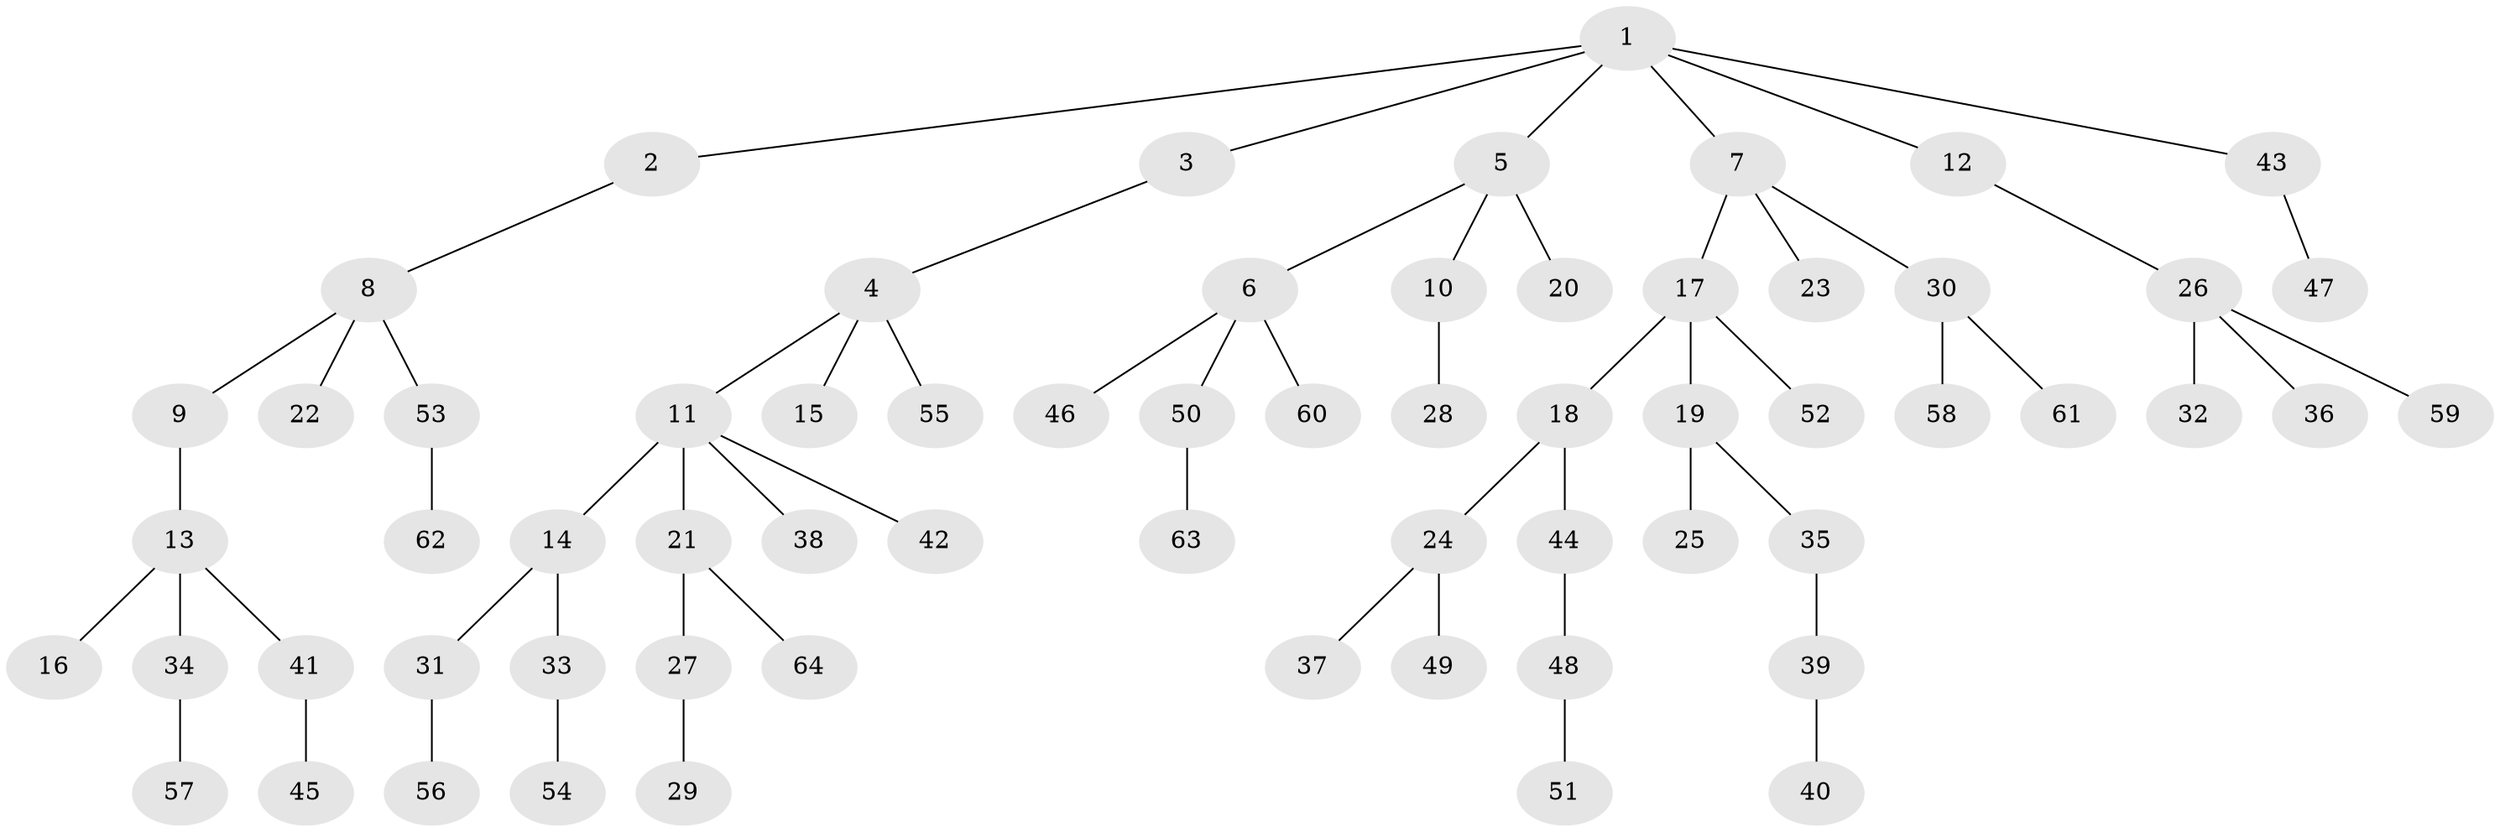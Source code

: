 // coarse degree distribution, {6: 0.047619047619047616, 2: 0.11904761904761904, 3: 0.14285714285714285, 5: 0.023809523809523808, 4: 0.07142857142857142, 1: 0.5952380952380952}
// Generated by graph-tools (version 1.1) at 2025/42/03/06/25 10:42:02]
// undirected, 64 vertices, 63 edges
graph export_dot {
graph [start="1"]
  node [color=gray90,style=filled];
  1;
  2;
  3;
  4;
  5;
  6;
  7;
  8;
  9;
  10;
  11;
  12;
  13;
  14;
  15;
  16;
  17;
  18;
  19;
  20;
  21;
  22;
  23;
  24;
  25;
  26;
  27;
  28;
  29;
  30;
  31;
  32;
  33;
  34;
  35;
  36;
  37;
  38;
  39;
  40;
  41;
  42;
  43;
  44;
  45;
  46;
  47;
  48;
  49;
  50;
  51;
  52;
  53;
  54;
  55;
  56;
  57;
  58;
  59;
  60;
  61;
  62;
  63;
  64;
  1 -- 2;
  1 -- 3;
  1 -- 5;
  1 -- 7;
  1 -- 12;
  1 -- 43;
  2 -- 8;
  3 -- 4;
  4 -- 11;
  4 -- 15;
  4 -- 55;
  5 -- 6;
  5 -- 10;
  5 -- 20;
  6 -- 46;
  6 -- 50;
  6 -- 60;
  7 -- 17;
  7 -- 23;
  7 -- 30;
  8 -- 9;
  8 -- 22;
  8 -- 53;
  9 -- 13;
  10 -- 28;
  11 -- 14;
  11 -- 21;
  11 -- 38;
  11 -- 42;
  12 -- 26;
  13 -- 16;
  13 -- 34;
  13 -- 41;
  14 -- 31;
  14 -- 33;
  17 -- 18;
  17 -- 19;
  17 -- 52;
  18 -- 24;
  18 -- 44;
  19 -- 25;
  19 -- 35;
  21 -- 27;
  21 -- 64;
  24 -- 37;
  24 -- 49;
  26 -- 32;
  26 -- 36;
  26 -- 59;
  27 -- 29;
  30 -- 58;
  30 -- 61;
  31 -- 56;
  33 -- 54;
  34 -- 57;
  35 -- 39;
  39 -- 40;
  41 -- 45;
  43 -- 47;
  44 -- 48;
  48 -- 51;
  50 -- 63;
  53 -- 62;
}
